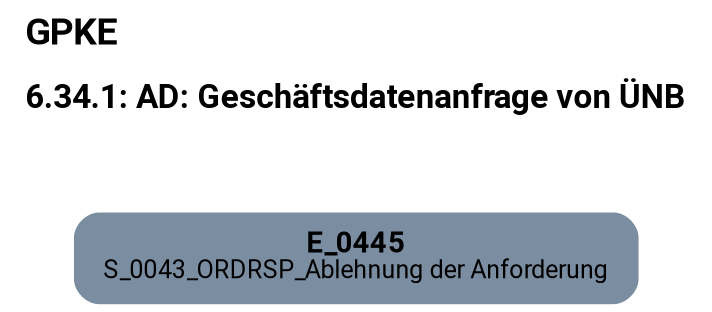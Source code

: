 digraph D {
    labelloc="t";
    label=<<B><FONT POINT-SIZE="18">GPKE</FONT></B><BR align="left"/><BR/><B><FONT POINT-SIZE="16">6.34.1: AD: Geschäftsdatenanfrage von ÜNB</FONT></B><BR align="left"/><BR/><BR/><BR/>>;
    ratio="compress";
    concentrate=true;
    pack=true;
    rankdir=TB;
    packmode="array";
    size="20,20";
    "Empty" [margin="0.2,0.12", shape=box, style="filled,rounded", penwidth=0.0, fillcolor="#7a8da1", label=<<B>E_0445</B><BR align="center"/><FONT point-size="12">S_0043_ORDRSP_Ablehnung der Anforderung</FONT><BR align="center"/>>, fontname="Roboto, sans-serif"];


    bgcolor="transparent";
fontname="Roboto, sans-serif";
}